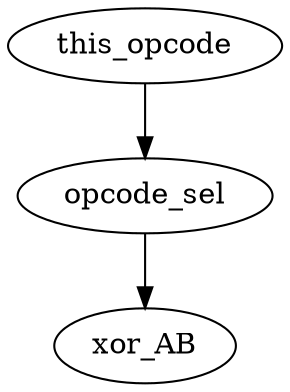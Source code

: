 strict digraph "" {
	xor_AB	 [complexity=0,
		importance=0.0361096921875,
		rank=0.0];
	this_opcode	 [complexity=3,
		importance=1.3955690476,
		rank=0.465189682533];
	opcode_sel	 [complexity=2,
		importance=0.0828631009675,
		rank=0.0414315504837];
	this_opcode -> opcode_sel;
	opcode_sel -> xor_AB;
}
